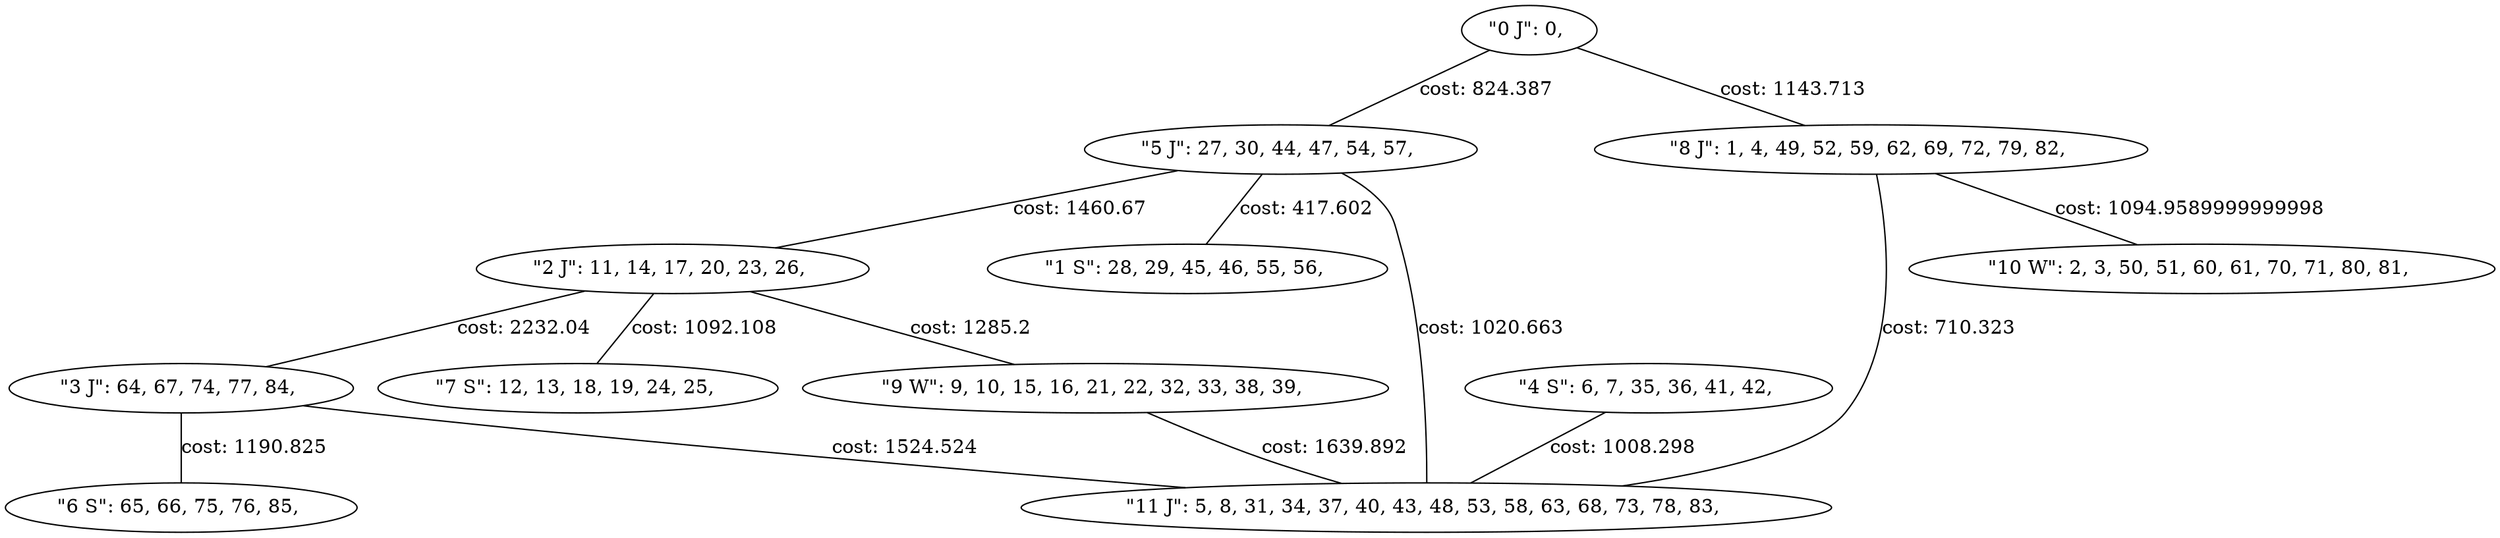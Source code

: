 strict graph  {
0 [label="\"0 J\": 0, ", type=0, supply=0, demand=0];
5 [label="\"5 J\": 27, 30, 44, 47, 54, 57, ", type=0, supply=0, demand=0];
8 [label="\"8 J\": 1, 4, 49, 52, 59, 62, 69, 72, 79, 82, ", type=0, supply=0, demand=0];
1 [label="\"1 S\": 28, 29, 45, 46, 55, 56, ", type=1, supply=0, demand=0];
2 [label="\"2 J\": 11, 14, 17, 20, 23, 26, ", type=0, supply=0, demand=0];
9 [label="\"9 W\": 9, 10, 15, 16, 21, 22, 32, 33, 38, 39, ", type=2, supply=0, demand=0];
3 [label="\"3 J\": 64, 67, 74, 77, 84, ", type=0, supply=0, demand=0];
4 [label="\"4 S\": 6, 7, 35, 36, 41, 42, ", type=1, supply=0, demand=0];
11 [label="\"11 J\": 5, 8, 31, 34, 37, 40, 43, 48, 53, 58, 63, 68, 73, 78, 83, ", type=0, supply=0, demand=0];
6 [label="\"6 S\": 65, 66, 75, 76, 85, ", type=1, supply=0, demand=0];
7 [label="\"7 S\": 12, 13, 18, 19, 24, 25, ", type=1, supply=0, demand=0];
10 [label="\"10 W\": 2, 3, 50, 51, 60, 61, 70, 71, 80, 81, ", type=2, supply=3, demand=0];
0 -- 5  [label="cost: 824.387", cost="824.387"];
0 -- 8  [label="cost: 1143.713", cost="1143.713"];
5 -- 1  [label="cost: 417.602", cost="417.602"];
5 -- 2  [label="cost: 1460.67", cost="1460.67"];
5 -- 11  [label="cost: 1020.663", cost="1020.663"];
8 -- 11  [label="cost: 710.323", cost="710.323"];
8 -- 10  [label="cost: 1094.9589999999998", cost="1094.9589999999998"];
2 -- 9  [label="cost: 1285.2", cost="1285.2"];
2 -- 3  [label="cost: 2232.04", cost="2232.04"];
2 -- 7  [label="cost: 1092.108", cost="1092.108"];
9 -- 11  [label="cost: 1639.892", cost="1639.892"];
3 -- 6  [label="cost: 1190.825", cost="1190.825"];
3 -- 11  [label="cost: 1524.524", cost="1524.524"];
4 -- 11  [label="cost: 1008.298", cost="1008.298"];
}
